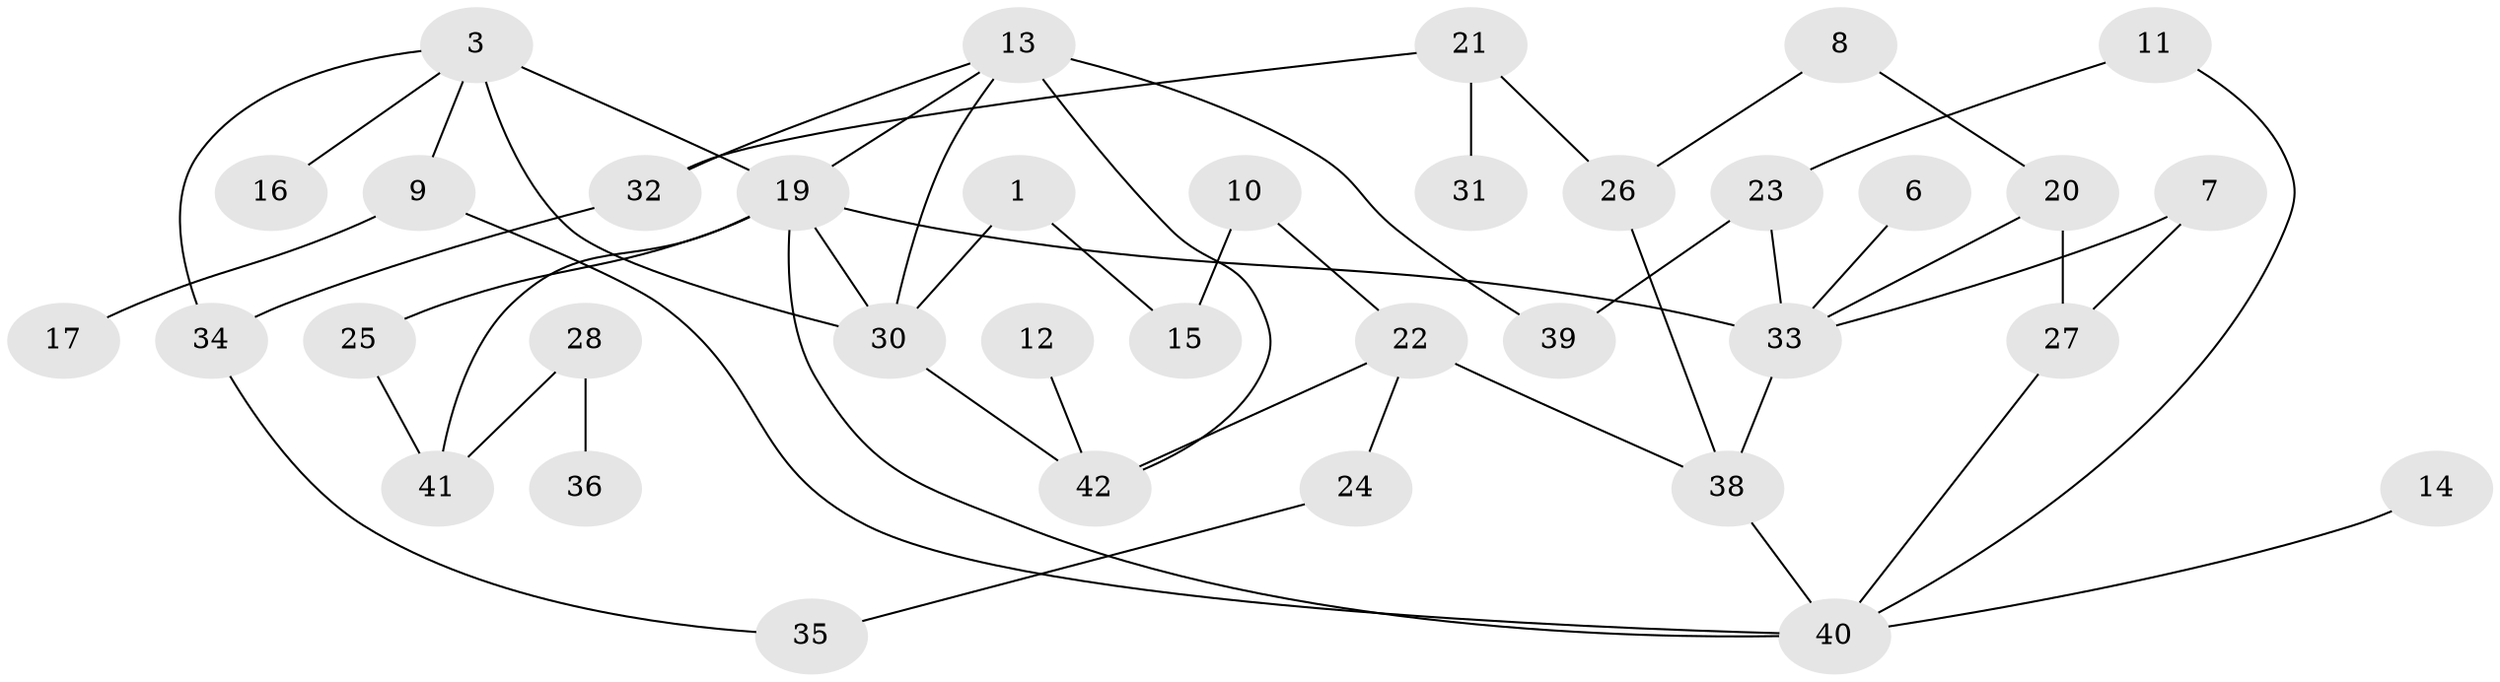 // original degree distribution, {2: 0.30120481927710846, 3: 0.26506024096385544, 1: 0.18072289156626506, 0: 0.07228915662650602, 5: 0.04819277108433735, 4: 0.10843373493975904, 6: 0.012048192771084338, 7: 0.012048192771084338}
// Generated by graph-tools (version 1.1) at 2025/00/03/09/25 03:00:47]
// undirected, 36 vertices, 51 edges
graph export_dot {
graph [start="1"]
  node [color=gray90,style=filled];
  1;
  3;
  6;
  7;
  8;
  9;
  10;
  11;
  12;
  13;
  14;
  15;
  16;
  17;
  19;
  20;
  21;
  22;
  23;
  24;
  25;
  26;
  27;
  28;
  30;
  31;
  32;
  33;
  34;
  35;
  36;
  38;
  39;
  40;
  41;
  42;
  1 -- 15 [weight=2.0];
  1 -- 30 [weight=1.0];
  3 -- 9 [weight=1.0];
  3 -- 16 [weight=1.0];
  3 -- 19 [weight=2.0];
  3 -- 30 [weight=1.0];
  3 -- 34 [weight=1.0];
  6 -- 33 [weight=1.0];
  7 -- 27 [weight=1.0];
  7 -- 33 [weight=2.0];
  8 -- 20 [weight=1.0];
  8 -- 26 [weight=1.0];
  9 -- 17 [weight=1.0];
  9 -- 40 [weight=1.0];
  10 -- 15 [weight=1.0];
  10 -- 22 [weight=1.0];
  11 -- 23 [weight=1.0];
  11 -- 40 [weight=1.0];
  12 -- 42 [weight=1.0];
  13 -- 19 [weight=1.0];
  13 -- 30 [weight=1.0];
  13 -- 32 [weight=1.0];
  13 -- 39 [weight=2.0];
  13 -- 42 [weight=1.0];
  14 -- 40 [weight=1.0];
  19 -- 25 [weight=1.0];
  19 -- 30 [weight=1.0];
  19 -- 33 [weight=3.0];
  19 -- 40 [weight=1.0];
  19 -- 41 [weight=2.0];
  20 -- 27 [weight=1.0];
  20 -- 33 [weight=1.0];
  21 -- 26 [weight=1.0];
  21 -- 31 [weight=1.0];
  21 -- 32 [weight=1.0];
  22 -- 24 [weight=1.0];
  22 -- 38 [weight=1.0];
  22 -- 42 [weight=1.0];
  23 -- 33 [weight=1.0];
  23 -- 39 [weight=1.0];
  24 -- 35 [weight=1.0];
  25 -- 41 [weight=1.0];
  26 -- 38 [weight=1.0];
  27 -- 40 [weight=1.0];
  28 -- 36 [weight=1.0];
  28 -- 41 [weight=1.0];
  30 -- 42 [weight=1.0];
  32 -- 34 [weight=2.0];
  33 -- 38 [weight=1.0];
  34 -- 35 [weight=1.0];
  38 -- 40 [weight=1.0];
}
